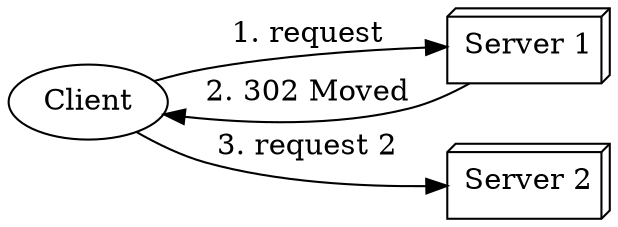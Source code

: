 digraph Redirect {
	rankdir = LR
	margin = 0

	{ Client; rank = min }
	Server [ shape = box3d, label = "Server 1" ]
	Server2 [ shape = box3d, label = "Server 2" ]

	Client -> Server [ label = "1. request" ]
	Server -> Client [ label = "2. 302 Moved" ]
	Client -> Server2 [ label = "3. request 2" ]
}
